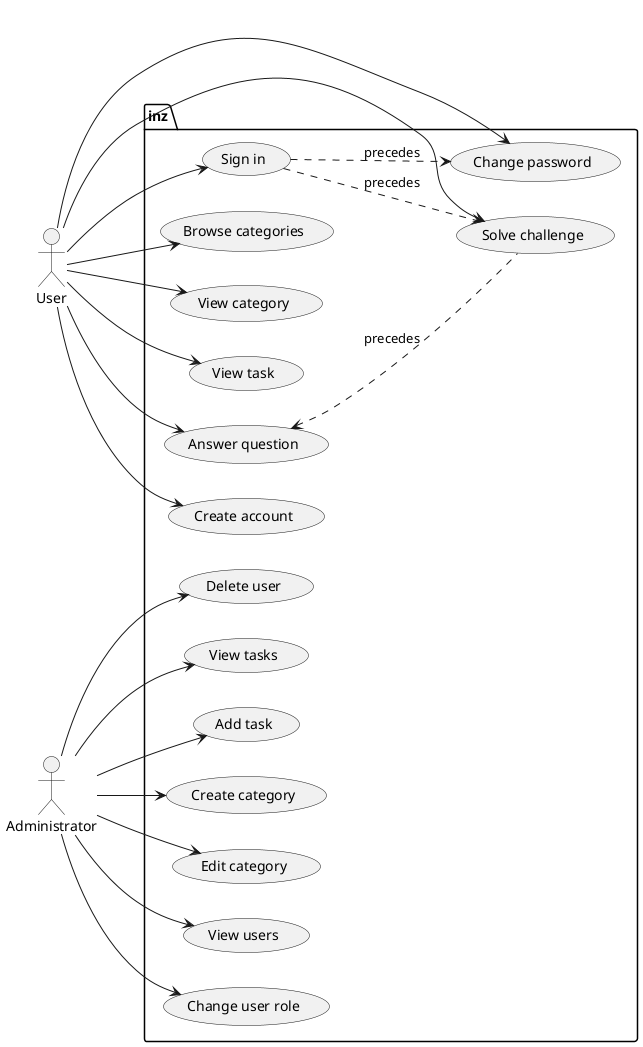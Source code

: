 @startuml
left to right direction

actor User as u
actor Administrator as a

package inz {
	usecase "Create account" as register
	usecase "Sign in" as sign_in
	usecase "Change password" as chg_pass
	usecase "Browse categories" as browse_cat
	usecase "View category" as view_cat
	usecase "View task" as view_task
	usecase "Solve challenge" as solve_challenge
	usecase "Answer question" as answer

	usecase "Create category" as add_category
	usecase "Edit category" as edit_category
	usecase "View users" as view_users
	usecase "Change user role" as chg_role
	usecase "Delete user" as del_user
	usecase "View tasks" as view_tasks
	usecase "Add task" as add_task
}

u --> register
u --> sign_in
u --> chg_pass
u --> browse_cat
u --> view_cat
u --> view_task
u --> solve_challenge
u --> answer

sign_in .-> chg_pass : precedes
sign_in .-> solve_challenge : precedes
answer <-. solve_challenge : precedes

a --> add_category
a --> edit_category
a --> view_users
a --> chg_role
a --> del_user
a --> view_tasks
a --> add_task

@enduml
